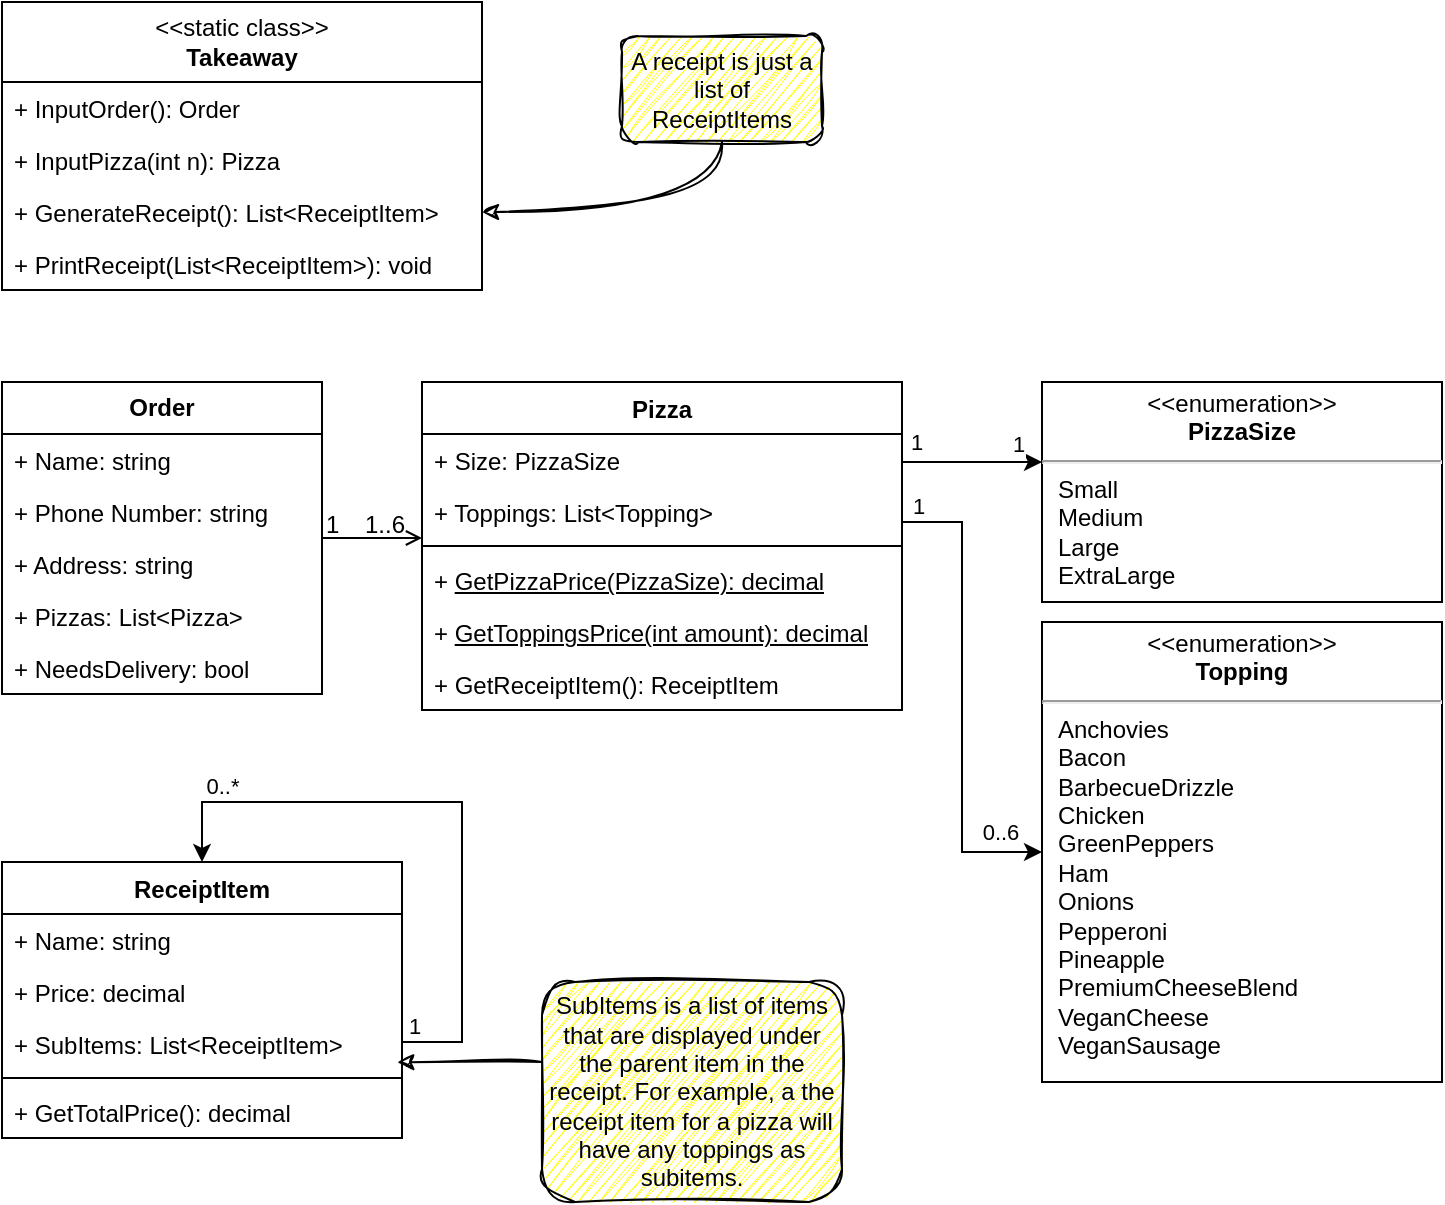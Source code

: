 <mxfile version="22.0.4" type="device">
  <diagram id="C5RBs43oDa-KdzZeNtuy" name="Page-1">
    <mxGraphModel dx="1636" dy="886" grid="1" gridSize="10" guides="1" tooltips="1" connect="1" arrows="1" fold="1" page="1" pageScale="1" pageWidth="827" pageHeight="1169" math="0" shadow="0">
      <root>
        <mxCell id="WIyWlLk6GJQsqaUBKTNV-0" />
        <mxCell id="WIyWlLk6GJQsqaUBKTNV-1" parent="WIyWlLk6GJQsqaUBKTNV-0" />
        <mxCell id="xiku5oPNMCGdLbyWTIUN-27" style="edgeStyle=orthogonalEdgeStyle;rounded=0;orthogonalLoop=1;jettySize=auto;html=1;" edge="1" parent="WIyWlLk6GJQsqaUBKTNV-1" source="xiku5oPNMCGdLbyWTIUN-32" target="xiku5oPNMCGdLbyWTIUN-25">
          <mxGeometry relative="1" as="geometry">
            <mxPoint x="420" y="380.034" as="sourcePoint" />
            <Array as="points">
              <mxPoint x="520" y="250" />
              <mxPoint x="520" y="250" />
            </Array>
          </mxGeometry>
        </mxCell>
        <mxCell id="xiku5oPNMCGdLbyWTIUN-54" value="1" style="edgeLabel;html=1;align=center;verticalAlign=middle;resizable=0;points=[];" vertex="1" connectable="0" parent="xiku5oPNMCGdLbyWTIUN-27">
          <mxGeometry x="-0.96" relative="1" as="geometry">
            <mxPoint x="5" y="-10" as="offset" />
          </mxGeometry>
        </mxCell>
        <mxCell id="xiku5oPNMCGdLbyWTIUN-55" value="1" style="edgeLabel;html=1;align=center;verticalAlign=middle;resizable=0;points=[];" vertex="1" connectable="0" parent="xiku5oPNMCGdLbyWTIUN-27">
          <mxGeometry x="0.932" relative="1" as="geometry">
            <mxPoint x="-10" y="-9" as="offset" />
          </mxGeometry>
        </mxCell>
        <mxCell id="xiku5oPNMCGdLbyWTIUN-31" style="edgeStyle=orthogonalEdgeStyle;rounded=0;orthogonalLoop=1;jettySize=auto;html=1;" edge="1" parent="WIyWlLk6GJQsqaUBKTNV-1" source="xiku5oPNMCGdLbyWTIUN-32" target="xiku5oPNMCGdLbyWTIUN-15">
          <mxGeometry relative="1" as="geometry">
            <mxPoint x="420" y="410" as="sourcePoint" />
            <mxPoint x="540" y="410" as="targetPoint" />
            <Array as="points">
              <mxPoint x="500" y="280" />
              <mxPoint x="500" y="445" />
            </Array>
          </mxGeometry>
        </mxCell>
        <mxCell id="xiku5oPNMCGdLbyWTIUN-53" value="1" style="edgeLabel;html=1;align=center;verticalAlign=middle;resizable=0;points=[];" vertex="1" connectable="0" parent="xiku5oPNMCGdLbyWTIUN-31">
          <mxGeometry x="-0.954" relative="1" as="geometry">
            <mxPoint x="2" y="-8" as="offset" />
          </mxGeometry>
        </mxCell>
        <mxCell id="xiku5oPNMCGdLbyWTIUN-56" value="0..6" style="edgeLabel;html=1;align=center;verticalAlign=middle;resizable=0;points=[];" vertex="1" connectable="0" parent="xiku5oPNMCGdLbyWTIUN-31">
          <mxGeometry x="0.784" y="1" relative="1" as="geometry">
            <mxPoint x="4" y="-9" as="offset" />
          </mxGeometry>
        </mxCell>
        <mxCell id="zkfFHV4jXpPFQw0GAbJ--26" value="" style="endArrow=open;shadow=0;strokeWidth=1;rounded=0;endFill=1;edgeStyle=elbowEdgeStyle;elbow=vertical;" parent="WIyWlLk6GJQsqaUBKTNV-1" source="xiku5oPNMCGdLbyWTIUN-11" target="xiku5oPNMCGdLbyWTIUN-32" edge="1">
          <mxGeometry relative="1" as="geometry">
            <mxPoint x="180" y="260" as="sourcePoint" />
            <mxPoint x="260" y="287.897" as="targetPoint" />
          </mxGeometry>
        </mxCell>
        <mxCell id="zkfFHV4jXpPFQw0GAbJ--27" value="1" style="resizable=0;align=left;verticalAlign=bottom;labelBackgroundColor=none;fontSize=12;" parent="zkfFHV4jXpPFQw0GAbJ--26" connectable="0" vertex="1">
          <mxGeometry x="-1" relative="1" as="geometry">
            <mxPoint y="2" as="offset" />
          </mxGeometry>
        </mxCell>
        <mxCell id="zkfFHV4jXpPFQw0GAbJ--28" value="1..6" style="resizable=0;align=right;verticalAlign=bottom;labelBackgroundColor=none;fontSize=12;" parent="zkfFHV4jXpPFQw0GAbJ--26" connectable="0" vertex="1">
          <mxGeometry x="1" relative="1" as="geometry">
            <mxPoint x="-7" y="2" as="offset" />
          </mxGeometry>
        </mxCell>
        <mxCell id="xiku5oPNMCGdLbyWTIUN-11" value="&lt;b&gt;Order&lt;/b&gt;" style="swimlane;fontStyle=0;childLayout=stackLayout;horizontal=1;startSize=26;fillColor=none;horizontalStack=0;resizeParent=1;resizeParentMax=0;resizeLast=0;collapsible=1;marginBottom=0;whiteSpace=wrap;html=1;" vertex="1" parent="WIyWlLk6GJQsqaUBKTNV-1">
          <mxGeometry x="20" y="210" width="160" height="156" as="geometry" />
        </mxCell>
        <mxCell id="xiku5oPNMCGdLbyWTIUN-12" value="+ Name: string" style="text;strokeColor=none;fillColor=none;align=left;verticalAlign=top;spacingLeft=4;spacingRight=4;overflow=hidden;rotatable=0;points=[[0,0.5],[1,0.5]];portConstraint=eastwest;whiteSpace=wrap;html=1;" vertex="1" parent="xiku5oPNMCGdLbyWTIUN-11">
          <mxGeometry y="26" width="160" height="26" as="geometry" />
        </mxCell>
        <mxCell id="xiku5oPNMCGdLbyWTIUN-13" value="+ Phone Number: string" style="text;strokeColor=none;fillColor=none;align=left;verticalAlign=top;spacingLeft=4;spacingRight=4;overflow=hidden;rotatable=0;points=[[0,0.5],[1,0.5]];portConstraint=eastwest;whiteSpace=wrap;html=1;" vertex="1" parent="xiku5oPNMCGdLbyWTIUN-11">
          <mxGeometry y="52" width="160" height="26" as="geometry" />
        </mxCell>
        <mxCell id="xiku5oPNMCGdLbyWTIUN-50" value="+ Address: string" style="text;strokeColor=none;fillColor=none;align=left;verticalAlign=top;spacingLeft=4;spacingRight=4;overflow=hidden;rotatable=0;points=[[0,0.5],[1,0.5]];portConstraint=eastwest;whiteSpace=wrap;html=1;" vertex="1" parent="xiku5oPNMCGdLbyWTIUN-11">
          <mxGeometry y="78" width="160" height="26" as="geometry" />
        </mxCell>
        <mxCell id="xiku5oPNMCGdLbyWTIUN-51" value="+ Pizzas: List&amp;lt;Pizza&amp;gt;" style="text;strokeColor=none;fillColor=none;align=left;verticalAlign=top;spacingLeft=4;spacingRight=4;overflow=hidden;rotatable=0;points=[[0,0.5],[1,0.5]];portConstraint=eastwest;whiteSpace=wrap;html=1;" vertex="1" parent="xiku5oPNMCGdLbyWTIUN-11">
          <mxGeometry y="104" width="160" height="26" as="geometry" />
        </mxCell>
        <mxCell id="xiku5oPNMCGdLbyWTIUN-14" value="+ NeedsDelivery: bool" style="text;strokeColor=none;fillColor=none;align=left;verticalAlign=top;spacingLeft=4;spacingRight=4;overflow=hidden;rotatable=0;points=[[0,0.5],[1,0.5]];portConstraint=eastwest;whiteSpace=wrap;html=1;" vertex="1" parent="xiku5oPNMCGdLbyWTIUN-11">
          <mxGeometry y="130" width="160" height="26" as="geometry" />
        </mxCell>
        <mxCell id="xiku5oPNMCGdLbyWTIUN-15" value="&lt;p style=&quot;margin:0px;margin-top:4px;text-align:center;&quot;&gt;&amp;lt;&amp;lt;enumeration&amp;gt;&amp;gt;&lt;br&gt;&lt;b&gt;Topping&lt;/b&gt;&lt;/p&gt;&lt;hr&gt;&lt;p style=&quot;margin:0px;margin-left:8px;text-align:left;&quot;&gt;Anchovies&lt;/p&gt;&lt;p style=&quot;margin:0px;margin-left:8px;text-align:left;&quot;&gt;Bacon&lt;/p&gt;&lt;p style=&quot;margin:0px;margin-left:8px;text-align:left;&quot;&gt;BarbecueDrizzle&lt;/p&gt;&lt;p style=&quot;margin:0px;margin-left:8px;text-align:left;&quot;&gt;Chicken&lt;/p&gt;&lt;p style=&quot;margin:0px;margin-left:8px;text-align:left;&quot;&gt;GreenPeppers&lt;/p&gt;&lt;p style=&quot;margin:0px;margin-left:8px;text-align:left;&quot;&gt;Ham&lt;/p&gt;&lt;p style=&quot;margin:0px;margin-left:8px;text-align:left;&quot;&gt;Onions&lt;/p&gt;&lt;p style=&quot;margin:0px;margin-left:8px;text-align:left;&quot;&gt;Pepperoni&lt;/p&gt;&lt;p style=&quot;margin:0px;margin-left:8px;text-align:left;&quot;&gt;Pineapple&lt;/p&gt;&lt;p style=&quot;margin:0px;margin-left:8px;text-align:left;&quot;&gt;PremiumCheeseBlend&lt;/p&gt;&lt;p style=&quot;margin:0px;margin-left:8px;text-align:left;&quot;&gt;VeganCheese&lt;/p&gt;&lt;p style=&quot;margin:0px;margin-left:8px;text-align:left;&quot;&gt;VeganSausage&lt;/p&gt;" style="shape=rect;html=1;overflow=fill;whiteSpace=wrap;" vertex="1" parent="WIyWlLk6GJQsqaUBKTNV-1">
          <mxGeometry x="540" y="330" width="200" height="230" as="geometry" />
        </mxCell>
        <mxCell id="xiku5oPNMCGdLbyWTIUN-25" value="&lt;p style=&quot;margin:0px;margin-top:4px;text-align:center;&quot;&gt;&amp;lt;&amp;lt;enumeration&amp;gt;&amp;gt;&lt;br&gt;&lt;b&gt;PizzaSize&lt;/b&gt;&lt;/p&gt;&lt;hr&gt;&lt;p style=&quot;margin:0px;margin-left:8px;text-align:left;&quot;&gt;Small&lt;/p&gt;&lt;p style=&quot;margin:0px;margin-left:8px;text-align:left;&quot;&gt;Medium&lt;/p&gt;&lt;p style=&quot;margin:0px;margin-left:8px;text-align:left;&quot;&gt;Large&lt;/p&gt;&lt;p style=&quot;margin:0px;margin-left:8px;text-align:left;&quot;&gt;ExtraLarge&lt;/p&gt;" style="shape=rect;html=1;overflow=fill;whiteSpace=wrap;" vertex="1" parent="WIyWlLk6GJQsqaUBKTNV-1">
          <mxGeometry x="540" y="210" width="200" height="110" as="geometry" />
        </mxCell>
        <mxCell id="xiku5oPNMCGdLbyWTIUN-32" value="Pizza" style="swimlane;fontStyle=1;align=center;verticalAlign=top;childLayout=stackLayout;horizontal=1;startSize=26;horizontalStack=0;resizeParent=1;resizeParentMax=0;resizeLast=0;collapsible=1;marginBottom=0;whiteSpace=wrap;html=1;" vertex="1" parent="WIyWlLk6GJQsqaUBKTNV-1">
          <mxGeometry x="230" y="210" width="240" height="164" as="geometry">
            <mxRectangle x="270" y="100" width="110" height="30" as="alternateBounds" />
          </mxGeometry>
        </mxCell>
        <mxCell id="xiku5oPNMCGdLbyWTIUN-33" value="+ Size: PizzaSize" style="text;strokeColor=none;fillColor=none;align=left;verticalAlign=top;spacingLeft=4;spacingRight=4;overflow=hidden;rotatable=0;points=[[0,0.5],[1,0.5]];portConstraint=eastwest;whiteSpace=wrap;html=1;" vertex="1" parent="xiku5oPNMCGdLbyWTIUN-32">
          <mxGeometry y="26" width="240" height="26" as="geometry" />
        </mxCell>
        <mxCell id="xiku5oPNMCGdLbyWTIUN-39" value="+ Toppings: List&amp;lt;Topping&amp;gt;" style="text;strokeColor=none;fillColor=none;align=left;verticalAlign=top;spacingLeft=4;spacingRight=4;overflow=hidden;rotatable=0;points=[[0,0.5],[1,0.5]];portConstraint=eastwest;whiteSpace=wrap;html=1;" vertex="1" parent="xiku5oPNMCGdLbyWTIUN-32">
          <mxGeometry y="52" width="240" height="26" as="geometry" />
        </mxCell>
        <mxCell id="xiku5oPNMCGdLbyWTIUN-34" value="" style="line;strokeWidth=1;fillColor=none;align=left;verticalAlign=middle;spacingTop=-1;spacingLeft=3;spacingRight=3;rotatable=0;labelPosition=right;points=[];portConstraint=eastwest;strokeColor=inherit;" vertex="1" parent="xiku5oPNMCGdLbyWTIUN-32">
          <mxGeometry y="78" width="240" height="8" as="geometry" />
        </mxCell>
        <mxCell id="xiku5oPNMCGdLbyWTIUN-69" value="+ &lt;u&gt;GetPizzaPrice(PizzaSize): decimal&lt;/u&gt;" style="text;strokeColor=none;fillColor=none;align=left;verticalAlign=top;spacingLeft=4;spacingRight=4;overflow=hidden;rotatable=0;points=[[0,0.5],[1,0.5]];portConstraint=eastwest;whiteSpace=wrap;html=1;" vertex="1" parent="xiku5oPNMCGdLbyWTIUN-32">
          <mxGeometry y="86" width="240" height="26" as="geometry" />
        </mxCell>
        <mxCell id="xiku5oPNMCGdLbyWTIUN-59" value="+ &lt;u&gt;GetToppingsPrice(int amount): decimal&lt;/u&gt;" style="text;strokeColor=none;fillColor=none;align=left;verticalAlign=top;spacingLeft=4;spacingRight=4;overflow=hidden;rotatable=0;points=[[0,0.5],[1,0.5]];portConstraint=eastwest;whiteSpace=wrap;html=1;" vertex="1" parent="xiku5oPNMCGdLbyWTIUN-32">
          <mxGeometry y="112" width="240" height="26" as="geometry" />
        </mxCell>
        <mxCell id="xiku5oPNMCGdLbyWTIUN-58" value="+ GetReceiptItem(): ReceiptItem" style="text;strokeColor=none;fillColor=none;align=left;verticalAlign=top;spacingLeft=4;spacingRight=4;overflow=hidden;rotatable=0;points=[[0,0.5],[1,0.5]];portConstraint=eastwest;whiteSpace=wrap;html=1;" vertex="1" parent="xiku5oPNMCGdLbyWTIUN-32">
          <mxGeometry y="138" width="240" height="26" as="geometry" />
        </mxCell>
        <mxCell id="xiku5oPNMCGdLbyWTIUN-71" value="ReceiptItem" style="swimlane;fontStyle=1;align=center;verticalAlign=top;childLayout=stackLayout;horizontal=1;startSize=26;horizontalStack=0;resizeParent=1;resizeParentMax=0;resizeLast=0;collapsible=1;marginBottom=0;whiteSpace=wrap;html=1;" vertex="1" parent="WIyWlLk6GJQsqaUBKTNV-1">
          <mxGeometry x="20" y="450" width="200" height="138" as="geometry" />
        </mxCell>
        <mxCell id="xiku5oPNMCGdLbyWTIUN-72" value="+ Name: string" style="text;strokeColor=none;fillColor=none;align=left;verticalAlign=top;spacingLeft=4;spacingRight=4;overflow=hidden;rotatable=0;points=[[0,0.5],[1,0.5]];portConstraint=eastwest;whiteSpace=wrap;html=1;" vertex="1" parent="xiku5oPNMCGdLbyWTIUN-71">
          <mxGeometry y="26" width="200" height="26" as="geometry" />
        </mxCell>
        <mxCell id="xiku5oPNMCGdLbyWTIUN-78" style="edgeStyle=orthogonalEdgeStyle;rounded=0;orthogonalLoop=1;jettySize=auto;html=1;" edge="1" parent="xiku5oPNMCGdLbyWTIUN-71" source="xiku5oPNMCGdLbyWTIUN-76" target="xiku5oPNMCGdLbyWTIUN-71">
          <mxGeometry relative="1" as="geometry">
            <Array as="points">
              <mxPoint x="230" y="90" />
              <mxPoint x="230" y="-30" />
              <mxPoint x="100" y="-30" />
            </Array>
          </mxGeometry>
        </mxCell>
        <mxCell id="xiku5oPNMCGdLbyWTIUN-80" value="1" style="edgeLabel;html=1;align=center;verticalAlign=middle;resizable=0;points=[];" vertex="1" connectable="0" parent="xiku5oPNMCGdLbyWTIUN-78">
          <mxGeometry x="-0.891" y="1" relative="1" as="geometry">
            <mxPoint x="-11" y="-7" as="offset" />
          </mxGeometry>
        </mxCell>
        <mxCell id="xiku5oPNMCGdLbyWTIUN-82" value="0..*" style="edgeLabel;html=1;align=center;verticalAlign=middle;resizable=0;points=[];" vertex="1" connectable="0" parent="xiku5oPNMCGdLbyWTIUN-78">
          <mxGeometry x="0.747" relative="1" as="geometry">
            <mxPoint x="1" y="-8" as="offset" />
          </mxGeometry>
        </mxCell>
        <mxCell id="xiku5oPNMCGdLbyWTIUN-75" value="+ Price: decimal" style="text;strokeColor=none;fillColor=none;align=left;verticalAlign=top;spacingLeft=4;spacingRight=4;overflow=hidden;rotatable=0;points=[[0,0.5],[1,0.5]];portConstraint=eastwest;whiteSpace=wrap;html=1;" vertex="1" parent="xiku5oPNMCGdLbyWTIUN-71">
          <mxGeometry y="52" width="200" height="26" as="geometry" />
        </mxCell>
        <mxCell id="xiku5oPNMCGdLbyWTIUN-76" value="+ SubItems: List&amp;lt;ReceiptItem&amp;gt;" style="text;strokeColor=none;fillColor=none;align=left;verticalAlign=top;spacingLeft=4;spacingRight=4;overflow=hidden;rotatable=0;points=[[0,0.5],[1,0.5]];portConstraint=eastwest;whiteSpace=wrap;html=1;" vertex="1" parent="xiku5oPNMCGdLbyWTIUN-71">
          <mxGeometry y="78" width="200" height="26" as="geometry" />
        </mxCell>
        <mxCell id="xiku5oPNMCGdLbyWTIUN-73" value="" style="line;strokeWidth=1;fillColor=none;align=left;verticalAlign=middle;spacingTop=-1;spacingLeft=3;spacingRight=3;rotatable=0;labelPosition=right;points=[];portConstraint=eastwest;strokeColor=inherit;" vertex="1" parent="xiku5oPNMCGdLbyWTIUN-71">
          <mxGeometry y="104" width="200" height="8" as="geometry" />
        </mxCell>
        <mxCell id="xiku5oPNMCGdLbyWTIUN-74" value="+ GetTotalPrice(): decimal" style="text;strokeColor=none;fillColor=none;align=left;verticalAlign=top;spacingLeft=4;spacingRight=4;overflow=hidden;rotatable=0;points=[[0,0.5],[1,0.5]];portConstraint=eastwest;whiteSpace=wrap;html=1;" vertex="1" parent="xiku5oPNMCGdLbyWTIUN-71">
          <mxGeometry y="112" width="200" height="26" as="geometry" />
        </mxCell>
        <mxCell id="xiku5oPNMCGdLbyWTIUN-85" style="edgeStyle=orthogonalEdgeStyle;orthogonalLoop=1;jettySize=auto;html=1;sketch=1;curveFitting=1;jiggle=2;curved=1;entryX=0.988;entryY=0.851;entryDx=0;entryDy=0;entryPerimeter=0;" edge="1" parent="WIyWlLk6GJQsqaUBKTNV-1" source="xiku5oPNMCGdLbyWTIUN-86" target="xiku5oPNMCGdLbyWTIUN-76">
          <mxGeometry relative="1" as="geometry">
            <mxPoint x="350.0" y="640" as="sourcePoint" />
            <Array as="points">
              <mxPoint x="270" y="550" />
              <mxPoint x="270" y="550" />
            </Array>
          </mxGeometry>
        </mxCell>
        <mxCell id="xiku5oPNMCGdLbyWTIUN-86" value="&lt;div style=&quot;&quot;&gt;&lt;span style=&quot;background-color: initial;&quot;&gt;SubItems is a list of items that are displayed under the parent item in the receipt. For example, a the receipt item for a pizza will have any toppings as subitems.&lt;/span&gt;&lt;/div&gt;" style="text;html=1;strokeColor=default;fillColor=#FFFF00;align=center;verticalAlign=middle;whiteSpace=wrap;rounded=1;sketch=1;curveFitting=1;jiggle=2;glass=0;spacing=4;" vertex="1" parent="WIyWlLk6GJQsqaUBKTNV-1">
          <mxGeometry x="290" y="510" width="150" height="110" as="geometry" />
        </mxCell>
        <mxCell id="xiku5oPNMCGdLbyWTIUN-113" value="&amp;lt;&amp;lt;static class&amp;gt;&amp;gt;&lt;br style=&quot;border-color: var(--border-color); font-weight: 700;&quot;&gt;&lt;span style=&quot;font-weight: 700;&quot;&gt;Takeaway&lt;/span&gt;" style="swimlane;fontStyle=0;childLayout=stackLayout;horizontal=1;startSize=40;fillColor=none;horizontalStack=0;resizeParent=1;resizeParentMax=0;resizeLast=0;collapsible=1;marginBottom=0;whiteSpace=wrap;html=1;" vertex="1" parent="WIyWlLk6GJQsqaUBKTNV-1">
          <mxGeometry x="20" y="20" width="240" height="144" as="geometry" />
        </mxCell>
        <mxCell id="xiku5oPNMCGdLbyWTIUN-114" value="+&amp;nbsp;InputOrder&lt;span style=&quot;background-color: initial;&quot;&gt;(): Order&lt;/span&gt;" style="text;strokeColor=none;fillColor=none;align=left;verticalAlign=top;spacingLeft=4;spacingRight=4;overflow=hidden;rotatable=0;points=[[0,0.5],[1,0.5]];portConstraint=eastwest;whiteSpace=wrap;html=1;" vertex="1" parent="xiku5oPNMCGdLbyWTIUN-113">
          <mxGeometry y="40" width="240" height="26" as="geometry" />
        </mxCell>
        <mxCell id="xiku5oPNMCGdLbyWTIUN-115" value="+&amp;nbsp;InputPizza&lt;span style=&quot;background-color: initial;&quot;&gt;(int n): Pizza&lt;/span&gt;" style="text;strokeColor=none;fillColor=none;align=left;verticalAlign=top;spacingLeft=4;spacingRight=4;overflow=hidden;rotatable=0;points=[[0,0.5],[1,0.5]];portConstraint=eastwest;whiteSpace=wrap;html=1;" vertex="1" parent="xiku5oPNMCGdLbyWTIUN-113">
          <mxGeometry y="66" width="240" height="26" as="geometry" />
        </mxCell>
        <mxCell id="xiku5oPNMCGdLbyWTIUN-116" value="+&amp;nbsp;GenerateReceipt&lt;span style=&quot;background-color: initial;&quot;&gt;(): List&amp;lt;ReceiptItem&amp;gt;&lt;/span&gt;" style="text;strokeColor=none;fillColor=none;align=left;verticalAlign=top;spacingLeft=4;spacingRight=4;overflow=hidden;rotatable=0;points=[[0,0.5],[1,0.5]];portConstraint=eastwest;whiteSpace=wrap;html=1;" vertex="1" parent="xiku5oPNMCGdLbyWTIUN-113">
          <mxGeometry y="92" width="240" height="26" as="geometry" />
        </mxCell>
        <mxCell id="xiku5oPNMCGdLbyWTIUN-118" value="+&amp;nbsp;PrintReceipt&lt;span style=&quot;background-color: initial;&quot;&gt;(List&amp;lt;ReceiptItem&amp;gt;): void&lt;/span&gt;" style="text;strokeColor=none;fillColor=none;align=left;verticalAlign=top;spacingLeft=4;spacingRight=4;overflow=hidden;rotatable=0;points=[[0,0.5],[1,0.5]];portConstraint=eastwest;whiteSpace=wrap;html=1;" vertex="1" parent="xiku5oPNMCGdLbyWTIUN-113">
          <mxGeometry y="118" width="240" height="26" as="geometry" />
        </mxCell>
        <mxCell id="xiku5oPNMCGdLbyWTIUN-120" style="edgeStyle=orthogonalEdgeStyle;orthogonalLoop=1;jettySize=auto;html=1;sketch=1;curveFitting=1;jiggle=2;curved=1;" edge="1" parent="WIyWlLk6GJQsqaUBKTNV-1" source="xiku5oPNMCGdLbyWTIUN-119" target="xiku5oPNMCGdLbyWTIUN-116">
          <mxGeometry relative="1" as="geometry" />
        </mxCell>
        <mxCell id="xiku5oPNMCGdLbyWTIUN-119" value="&lt;div style=&quot;&quot;&gt;&lt;span style=&quot;background-color: initial;&quot;&gt;A receipt is just a list of ReceiptItems&lt;/span&gt;&lt;/div&gt;" style="text;html=1;strokeColor=default;fillColor=#FFFF00;align=center;verticalAlign=middle;whiteSpace=wrap;rounded=1;sketch=1;curveFitting=1;jiggle=2;glass=0;spacing=4;" vertex="1" parent="WIyWlLk6GJQsqaUBKTNV-1">
          <mxGeometry x="330" y="37" width="100" height="53" as="geometry" />
        </mxCell>
      </root>
    </mxGraphModel>
  </diagram>
</mxfile>
